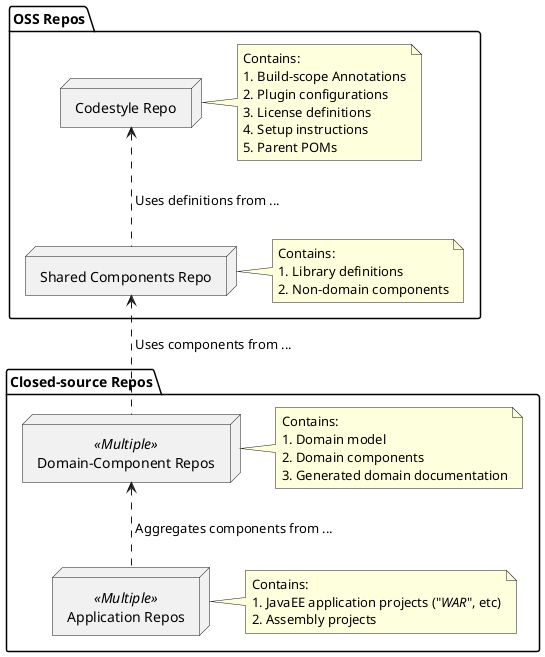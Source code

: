 '
' Purpose: Repo responsibilities illustration
'
@startuml

    package "OSS Repos" {

        ' Parts
        '
        node "Codestyle Repo" as repoCodeStyle
        node "Shared Components Repo" as repoShared

        ' Relations
        '
        repoShared .up.> repoCodeStyle : " Uses definitions from ..."

        ' Notes
        '
        note right of repoCodeStyle {
            Contains:
            # Build-scope Annotations
            # Plugin configurations
            # License definitions
            # Setup instructions
            # Parent POMs
        }

        note right of repoShared {
            Contains:
            # Library definitions
            # Non-domain components
        }
    }

    package "Closed-source Repos" {

        ' Parts
        '
        node "Domain-Component Repos" <<Multiple>> as repoDomainComponents
        node "Application Repos" <<Multiple>> as repoApplications

        ' Relations
        '
        repoApplications .up.> repoDomainComponents : " Aggregates components from ..."
        repoDomainComponents .up.> repoShared : " Uses components from ..."

        ' Notes
        '
        note right of repoDomainComponents {
            Contains:
            # Domain model
            # Domain components
            # Generated domain documentation
        }

        note right of repoApplications {
            Contains:
            # JavaEE application projects ("<i>WAR</i>", etc)
            # Assembly projects
        }
    }
@enduml